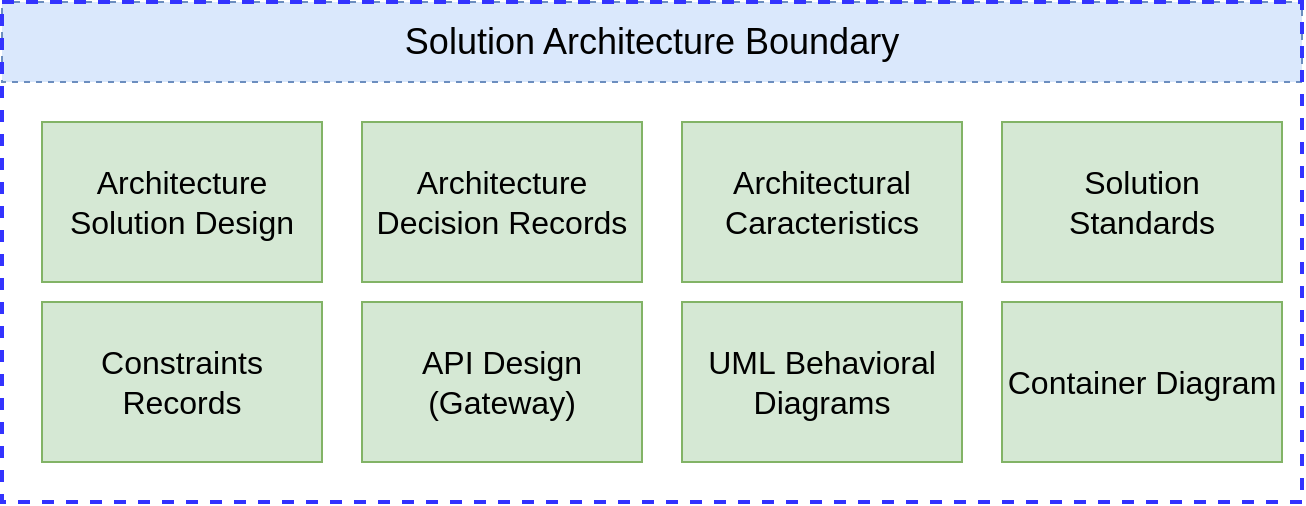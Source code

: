 <mxfile version="14.4.2" type="device"><diagram id="Oz1pxEKi8darIY-afutS" name="Página-1"><mxGraphModel dx="1038" dy="607" grid="1" gridSize="10" guides="1" tooltips="1" connect="1" arrows="1" fold="1" page="1" pageScale="1" pageWidth="827" pageHeight="1169" math="0" shadow="0"><root><mxCell id="0"/><mxCell id="1" parent="0"/><mxCell id="F41YS3nfuwHjWBvIlTRY-3" value="&lt;span style=&quot;font-size: 18px&quot;&gt;Solution Architecture Boundary&lt;/span&gt;" style="text;html=1;strokeColor=#6c8ebf;fillColor=#dae8fc;align=center;verticalAlign=middle;whiteSpace=wrap;rounded=0;dashed=1;" parent="1" vertex="1"><mxGeometry x="30" y="40" width="650" height="40" as="geometry"/></mxCell><mxCell id="F41YS3nfuwHjWBvIlTRY-1" value="" style="rounded=0;whiteSpace=wrap;html=1;dashed=1;fillColor=none;strokeColor=#3333FF;strokeWidth=2;" parent="1" vertex="1"><mxGeometry x="30" y="40" width="650" height="250" as="geometry"/></mxCell><mxCell id="v-x4CfVWVhVUCC3SoPK2-2" value="&lt;span style=&quot;font-size: 16px&quot;&gt;Architecture Solution Design&lt;/span&gt;" style="rounded=0;whiteSpace=wrap;html=1;fillColor=#d5e8d4;strokeColor=#82b366;" parent="1" vertex="1"><mxGeometry x="50" y="100" width="140" height="80" as="geometry"/></mxCell><mxCell id="v-x4CfVWVhVUCC3SoPK2-4" value="&lt;span style=&quot;font-size: 16px&quot;&gt;Architecture Decision Records&lt;/span&gt;" style="rounded=0;whiteSpace=wrap;html=1;fillColor=#d5e8d4;strokeColor=#82b366;" parent="1" vertex="1"><mxGeometry x="210" y="100" width="140" height="80" as="geometry"/></mxCell><mxCell id="v-x4CfVWVhVUCC3SoPK2-5" value="&lt;span style=&quot;font-size: 16px&quot;&gt;Architectural Caracteristics&lt;/span&gt;" style="rounded=0;whiteSpace=wrap;html=1;fillColor=#d5e8d4;strokeColor=#82b366;" parent="1" vertex="1"><mxGeometry x="370" y="100" width="140" height="80" as="geometry"/></mxCell><mxCell id="v-x4CfVWVhVUCC3SoPK2-6" value="&lt;span style=&quot;font-size: 16px&quot;&gt;API Design (Gateway)&lt;/span&gt;" style="rounded=0;whiteSpace=wrap;html=1;fillColor=#d5e8d4;strokeColor=#82b366;" parent="1" vertex="1"><mxGeometry x="210" y="190" width="140" height="80" as="geometry"/></mxCell><mxCell id="v-x4CfVWVhVUCC3SoPK2-7" value="&lt;span style=&quot;font-size: 16px&quot;&gt;Constraints Records&lt;/span&gt;" style="rounded=0;whiteSpace=wrap;html=1;fillColor=#d5e8d4;strokeColor=#82b366;" parent="1" vertex="1"><mxGeometry x="50" y="190" width="140" height="80" as="geometry"/></mxCell><mxCell id="1eZRnLlmOCbQ-t0k06cg-1" value="&lt;span style=&quot;font-size: 16px&quot;&gt;UML&amp;nbsp;&lt;/span&gt;&lt;span style=&quot;font-size: 16px&quot;&gt;Behavioral Diagrams&lt;/span&gt;" style="rounded=0;whiteSpace=wrap;html=1;fillColor=#d5e8d4;strokeColor=#82b366;" vertex="1" parent="1"><mxGeometry x="370" y="190" width="140" height="80" as="geometry"/></mxCell><mxCell id="1eZRnLlmOCbQ-t0k06cg-3" value="&lt;span style=&quot;font-size: 16px&quot;&gt;Solution&lt;/span&gt;&lt;br style=&quot;font-size: 16px&quot;&gt;&lt;span style=&quot;font-size: 16px&quot;&gt;Standards&lt;/span&gt;" style="rounded=0;whiteSpace=wrap;html=1;fillColor=#d5e8d4;strokeColor=#82b366;" vertex="1" parent="1"><mxGeometry x="530" y="100" width="140" height="80" as="geometry"/></mxCell><mxCell id="1eZRnLlmOCbQ-t0k06cg-4" value="&lt;span style=&quot;font-size: 16px&quot;&gt;Container Diagram&lt;/span&gt;" style="rounded=0;whiteSpace=wrap;html=1;fillColor=#d5e8d4;strokeColor=#82b366;" vertex="1" parent="1"><mxGeometry x="530" y="190" width="140" height="80" as="geometry"/></mxCell></root></mxGraphModel></diagram></mxfile>